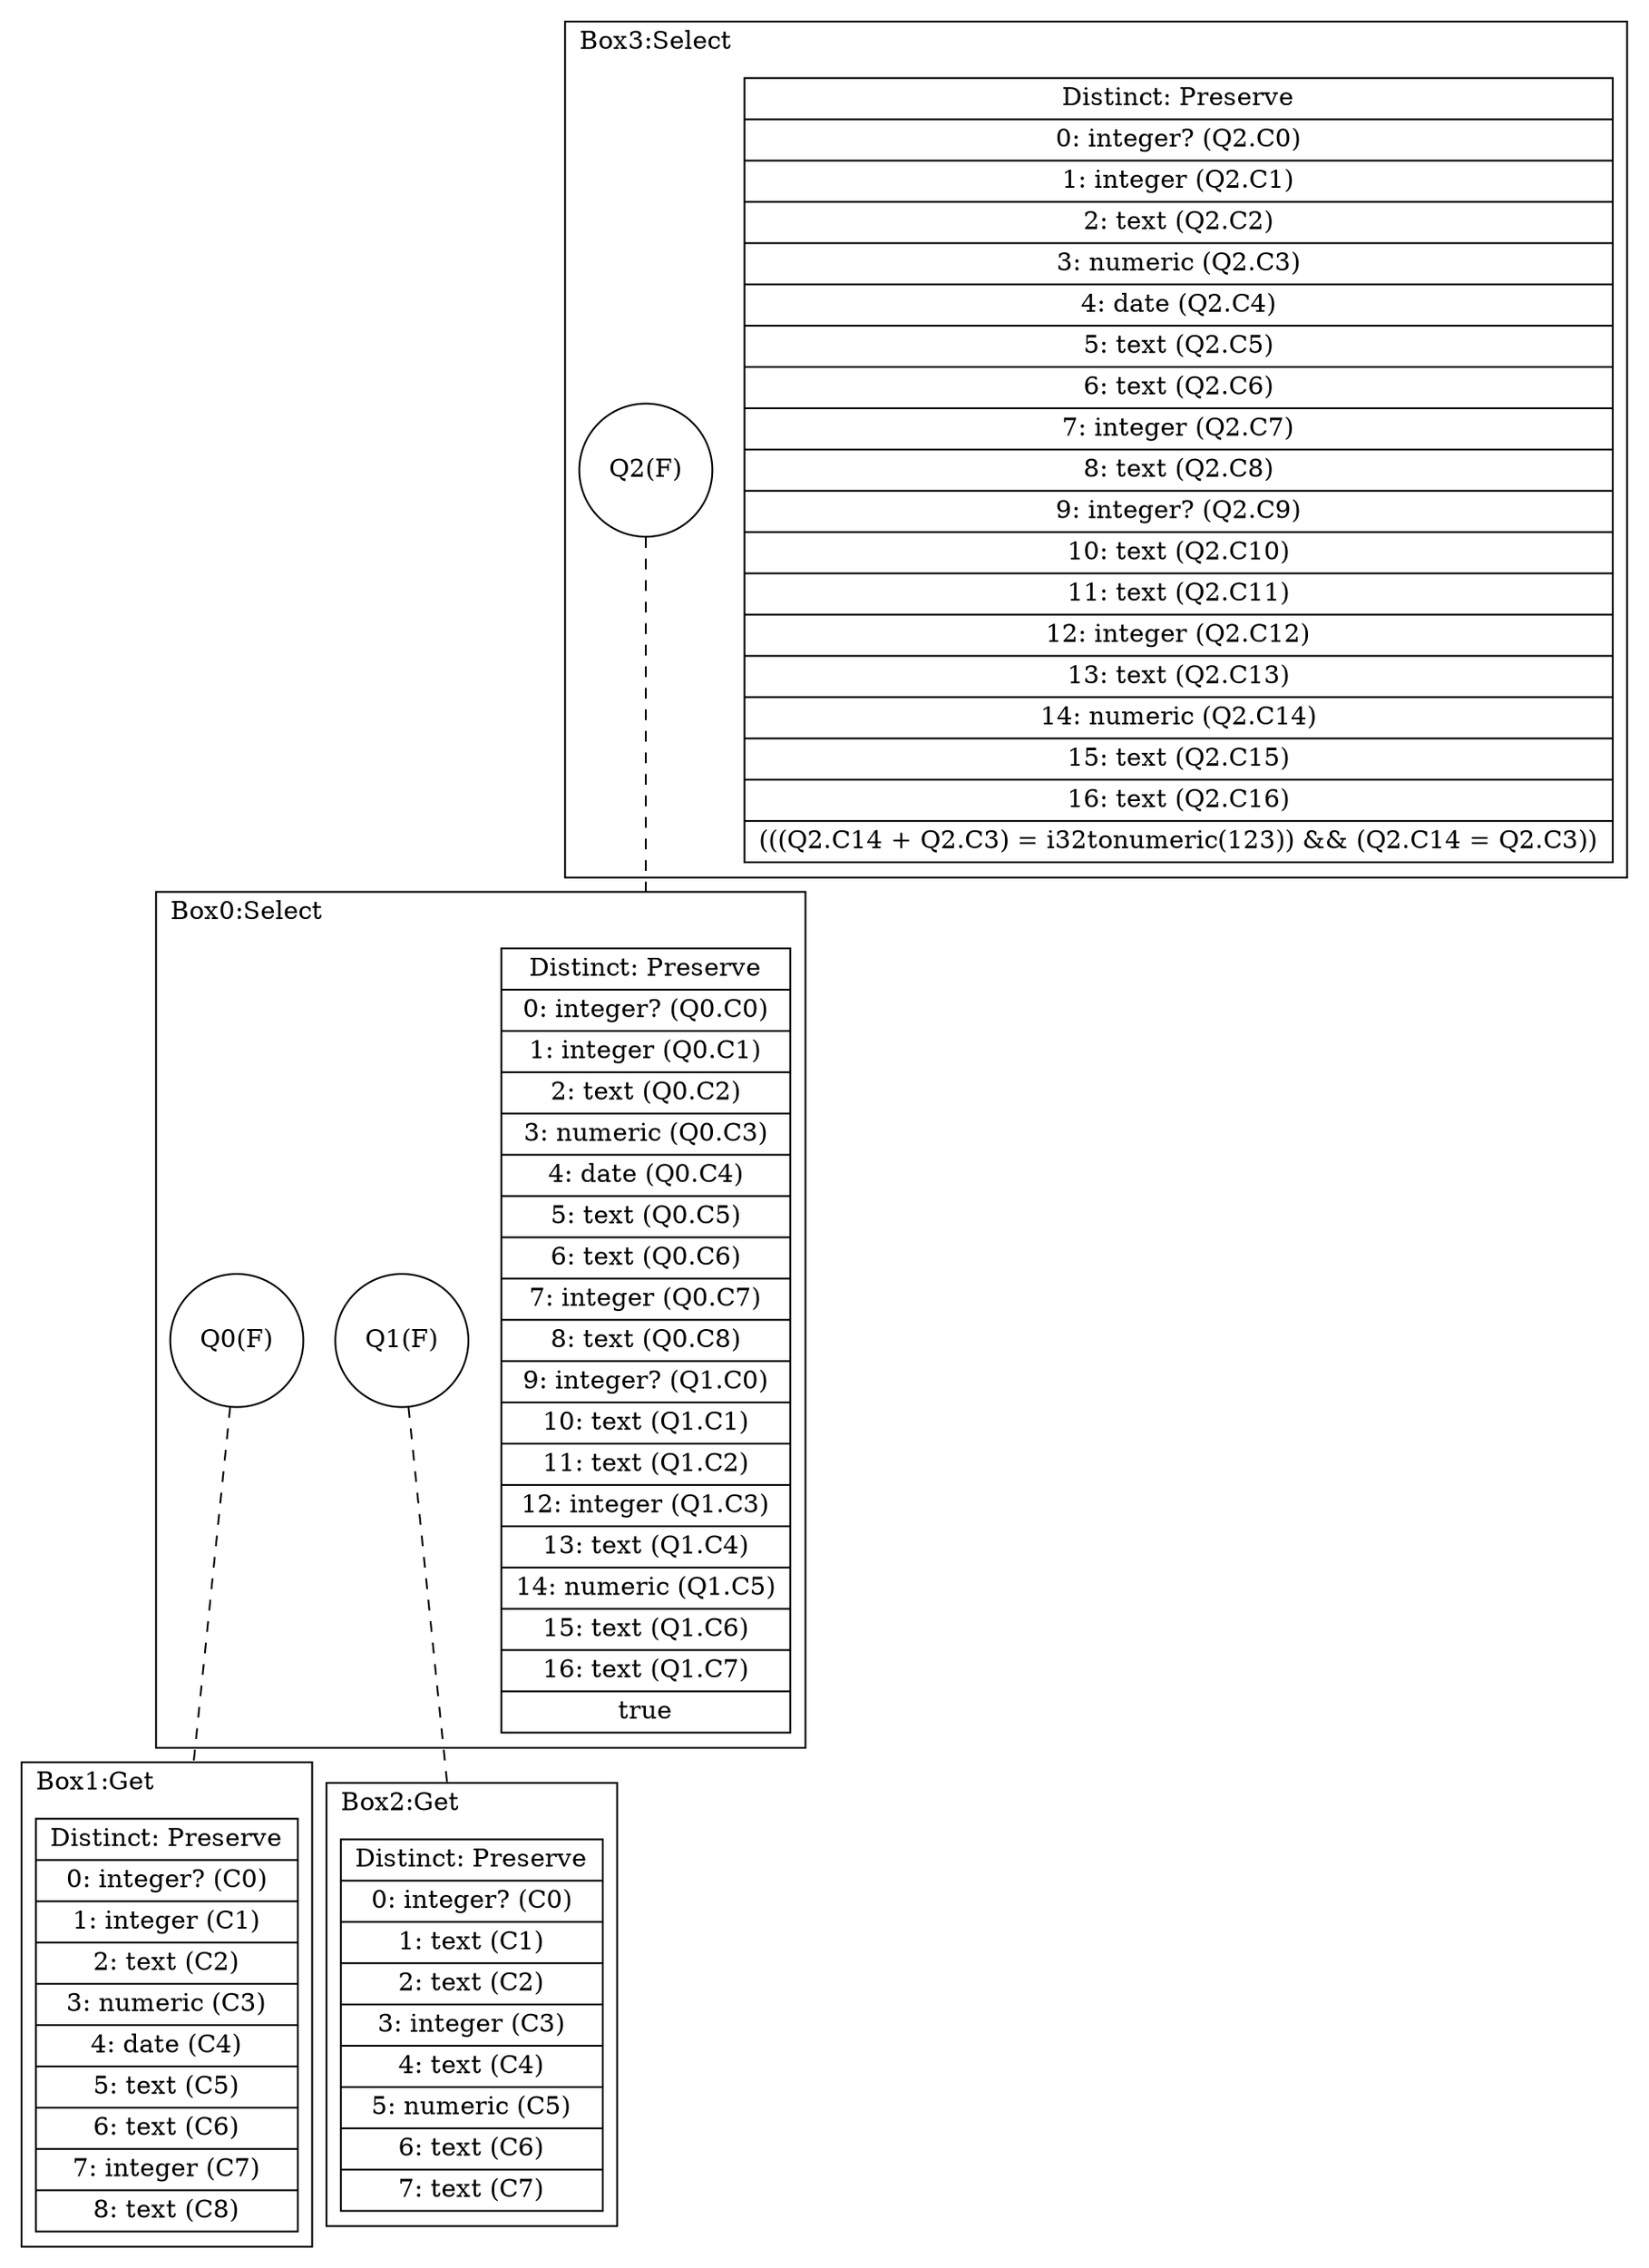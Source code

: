 digraph G {
    compound = true
    labeljust = l
    label = ""
    node [ shape = box ]
    subgraph cluster3 {
        label = "Box3:Select"
        boxhead3 [ shape = record, label = "{ Distinct: Preserve| 0: integer? (Q2.C0)| 1: integer (Q2.C1)| 2: text (Q2.C2)| 3: numeric (Q2.C3)| 4: date (Q2.C4)| 5: text (Q2.C5)| 6: text (Q2.C6)| 7: integer (Q2.C7)| 8: text (Q2.C8)| 9: integer? (Q2.C9)| 10: text (Q2.C10)| 11: text (Q2.C11)| 12: integer (Q2.C12)| 13: text (Q2.C13)| 14: numeric (Q2.C14)| 15: text (Q2.C15)| 16: text (Q2.C16)| (((Q2.C14 + Q2.C3) = i32tonumeric(123)) && (Q2.C14 = Q2.C3)) }" ]
        {
            rank = same
            node [ shape = circle ]
            Q2 [ label = "Q2(F)" ]
        }
    }
    subgraph cluster0 {
        label = "Box0:Select"
        boxhead0 [ shape = record, label = "{ Distinct: Preserve| 0: integer? (Q0.C0)| 1: integer (Q0.C1)| 2: text (Q0.C2)| 3: numeric (Q0.C3)| 4: date (Q0.C4)| 5: text (Q0.C5)| 6: text (Q0.C6)| 7: integer (Q0.C7)| 8: text (Q0.C8)| 9: integer? (Q1.C0)| 10: text (Q1.C1)| 11: text (Q1.C2)| 12: integer (Q1.C3)| 13: text (Q1.C4)| 14: numeric (Q1.C5)| 15: text (Q1.C6)| 16: text (Q1.C7)| true }" ]
        {
            rank = same
            node [ shape = circle ]
            Q0 [ label = "Q0(F)" ]
            Q1 [ label = "Q1(F)" ]
        }
    }
    subgraph cluster1 {
        label = "Box1:Get"
        boxhead1 [ shape = record, label = "{ Distinct: Preserve| 0: integer? (C0)| 1: integer (C1)| 2: text (C2)| 3: numeric (C3)| 4: date (C4)| 5: text (C5)| 6: text (C6)| 7: integer (C7)| 8: text (C8) }" ]
        {
            rank = same
        }
    }
    subgraph cluster2 {
        label = "Box2:Get"
        boxhead2 [ shape = record, label = "{ Distinct: Preserve| 0: integer? (C0)| 1: text (C1)| 2: text (C2)| 3: integer (C3)| 4: text (C4)| 5: numeric (C5)| 6: text (C6)| 7: text (C7) }" ]
        {
            rank = same
        }
    }
    edge [ arrowhead = none, style = dashed ]
    Q2 -> boxhead0 [ lhead = cluster0 ]
    Q0 -> boxhead1 [ lhead = cluster1 ]
    Q1 -> boxhead2 [ lhead = cluster2 ]
}
